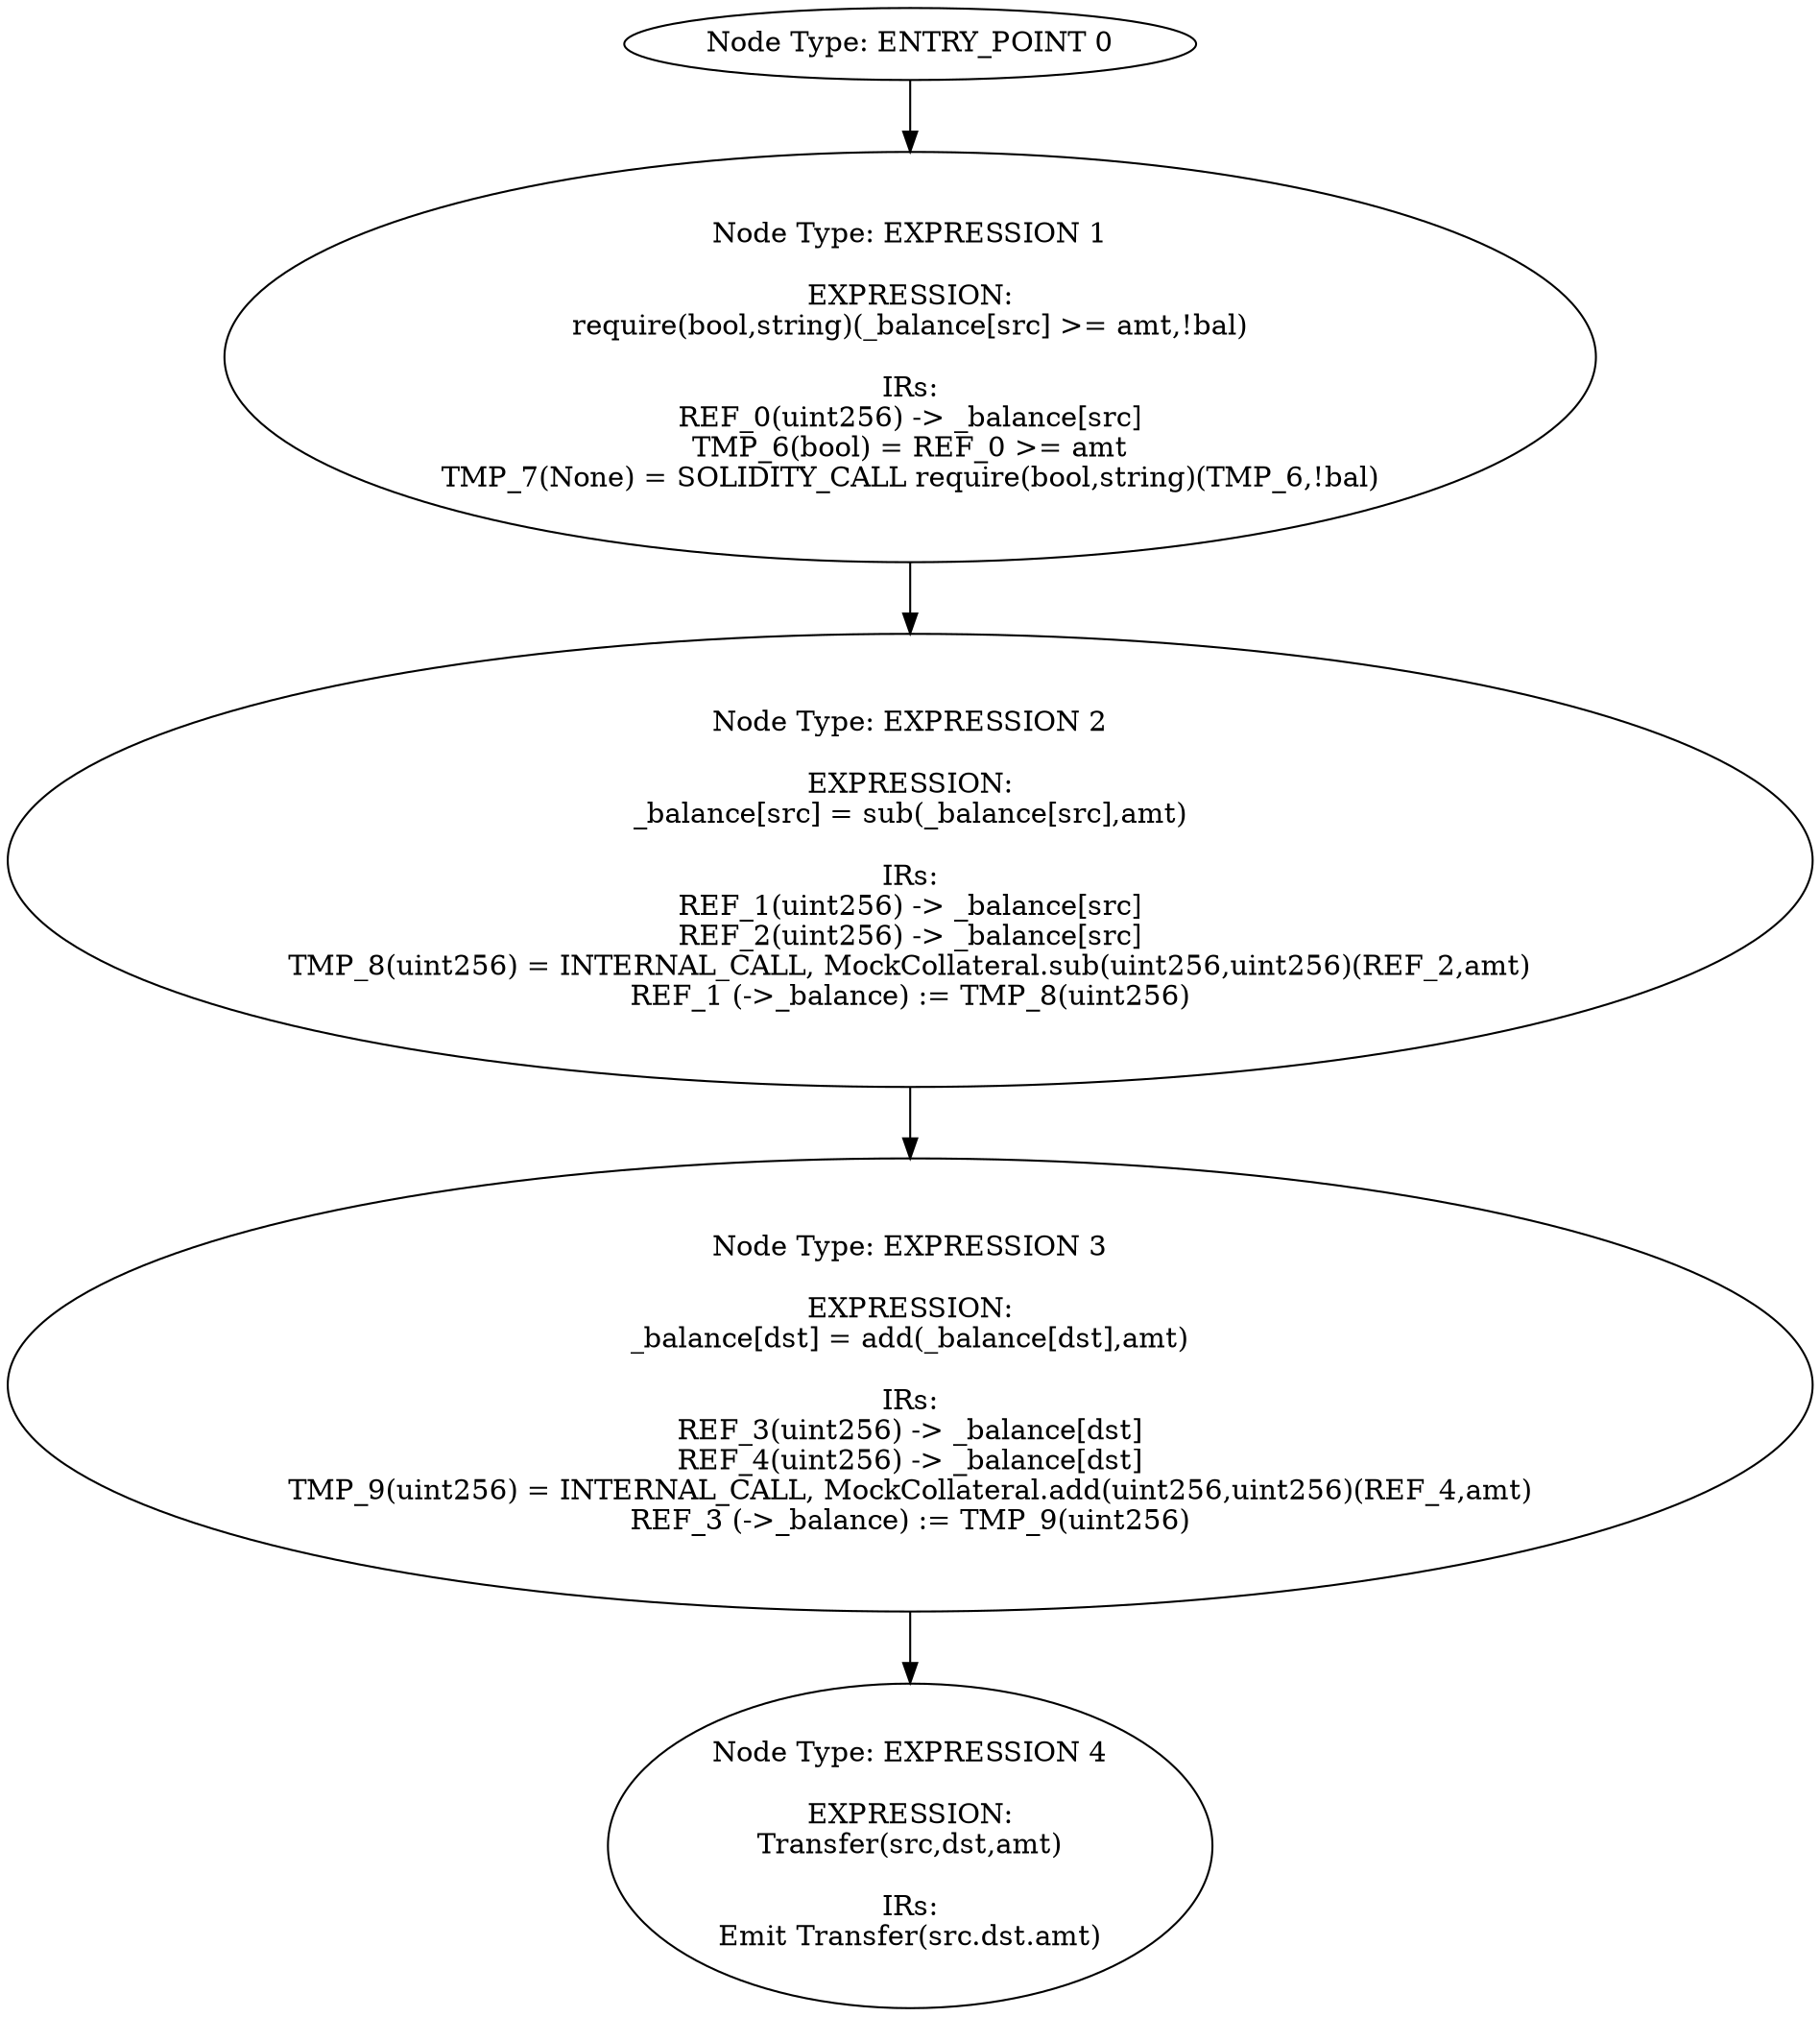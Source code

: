 digraph{
0[label="Node Type: ENTRY_POINT 0
"];
0->1;
1[label="Node Type: EXPRESSION 1

EXPRESSION:
require(bool,string)(_balance[src] >= amt,!bal)

IRs:
REF_0(uint256) -> _balance[src]
TMP_6(bool) = REF_0 >= amt
TMP_7(None) = SOLIDITY_CALL require(bool,string)(TMP_6,!bal)"];
1->2;
2[label="Node Type: EXPRESSION 2

EXPRESSION:
_balance[src] = sub(_balance[src],amt)

IRs:
REF_1(uint256) -> _balance[src]
REF_2(uint256) -> _balance[src]
TMP_8(uint256) = INTERNAL_CALL, MockCollateral.sub(uint256,uint256)(REF_2,amt)
REF_1 (->_balance) := TMP_8(uint256)"];
2->3;
3[label="Node Type: EXPRESSION 3

EXPRESSION:
_balance[dst] = add(_balance[dst],amt)

IRs:
REF_3(uint256) -> _balance[dst]
REF_4(uint256) -> _balance[dst]
TMP_9(uint256) = INTERNAL_CALL, MockCollateral.add(uint256,uint256)(REF_4,amt)
REF_3 (->_balance) := TMP_9(uint256)"];
3->4;
4[label="Node Type: EXPRESSION 4

EXPRESSION:
Transfer(src,dst,amt)

IRs:
Emit Transfer(src.dst.amt)"];
}

